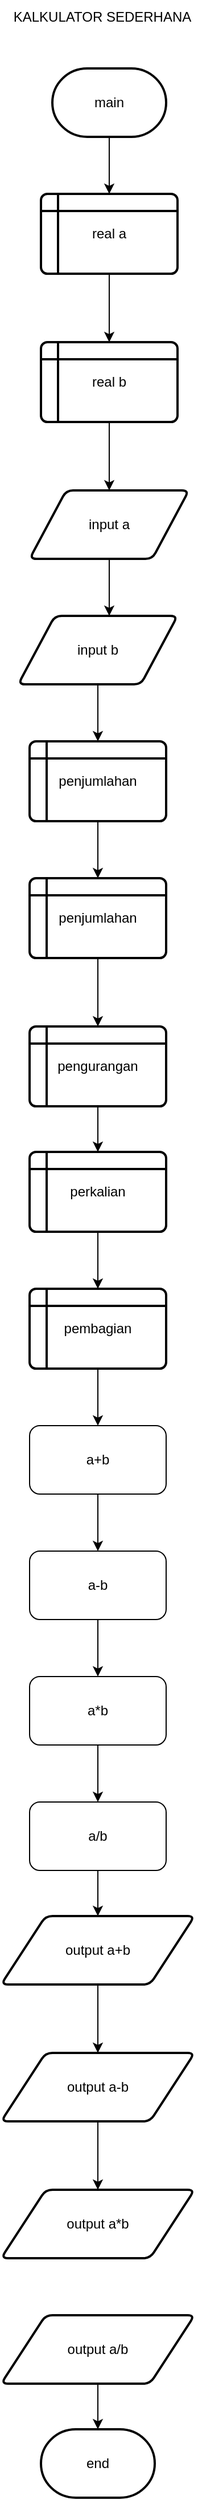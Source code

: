 <mxfile version="21.8.0" type="device">
  <diagram name="Halaman-1" id="JgiNSeR_hWtjkRGS1Z4k">
    <mxGraphModel dx="794" dy="456" grid="1" gridSize="10" guides="1" tooltips="1" connect="1" arrows="1" fold="1" page="1" pageScale="1" pageWidth="827" pageHeight="1169" math="0" shadow="0">
      <root>
        <mxCell id="0" />
        <mxCell id="1" parent="0" />
        <mxCell id="kEkWyRif2GkTLnnALOaA-17" style="edgeStyle=orthogonalEdgeStyle;rounded=0;orthogonalLoop=1;jettySize=auto;html=1;entryX=0.5;entryY=0;entryDx=0;entryDy=0;" edge="1" parent="1" source="kEkWyRif2GkTLnnALOaA-1" target="kEkWyRif2GkTLnnALOaA-3">
          <mxGeometry relative="1" as="geometry" />
        </mxCell>
        <mxCell id="kEkWyRif2GkTLnnALOaA-1" value="main" style="strokeWidth=2;html=1;shape=mxgraph.flowchart.terminator;whiteSpace=wrap;" vertex="1" parent="1">
          <mxGeometry x="370" y="90" width="100" height="60" as="geometry" />
        </mxCell>
        <mxCell id="kEkWyRif2GkTLnnALOaA-2" value="KALKULATOR SEDERHANA" style="text;html=1;strokeColor=none;fillColor=none;align=center;verticalAlign=middle;whiteSpace=wrap;rounded=0;" vertex="1" parent="1">
          <mxGeometry x="331" y="30" width="166" height="30" as="geometry" />
        </mxCell>
        <mxCell id="kEkWyRif2GkTLnnALOaA-18" style="edgeStyle=orthogonalEdgeStyle;rounded=0;orthogonalLoop=1;jettySize=auto;html=1;entryX=0.5;entryY=0;entryDx=0;entryDy=0;" edge="1" parent="1" source="kEkWyRif2GkTLnnALOaA-3" target="kEkWyRif2GkTLnnALOaA-5">
          <mxGeometry relative="1" as="geometry" />
        </mxCell>
        <mxCell id="kEkWyRif2GkTLnnALOaA-3" value="real a" style="shape=internalStorage;whiteSpace=wrap;html=1;dx=15;dy=15;rounded=1;arcSize=8;strokeWidth=2;" vertex="1" parent="1">
          <mxGeometry x="360" y="200" width="120" height="70" as="geometry" />
        </mxCell>
        <mxCell id="kEkWyRif2GkTLnnALOaA-19" style="edgeStyle=orthogonalEdgeStyle;rounded=0;orthogonalLoop=1;jettySize=auto;html=1;entryX=0.5;entryY=0;entryDx=0;entryDy=0;" edge="1" parent="1" source="kEkWyRif2GkTLnnALOaA-5" target="kEkWyRif2GkTLnnALOaA-6">
          <mxGeometry relative="1" as="geometry" />
        </mxCell>
        <mxCell id="kEkWyRif2GkTLnnALOaA-5" value="real b" style="shape=internalStorage;whiteSpace=wrap;html=1;dx=15;dy=15;rounded=1;arcSize=8;strokeWidth=2;" vertex="1" parent="1">
          <mxGeometry x="360" y="330" width="120" height="70" as="geometry" />
        </mxCell>
        <mxCell id="kEkWyRif2GkTLnnALOaA-20" style="edgeStyle=orthogonalEdgeStyle;rounded=0;orthogonalLoop=1;jettySize=auto;html=1;" edge="1" parent="1" source="kEkWyRif2GkTLnnALOaA-6">
          <mxGeometry relative="1" as="geometry">
            <mxPoint x="420" y="570" as="targetPoint" />
          </mxGeometry>
        </mxCell>
        <mxCell id="kEkWyRif2GkTLnnALOaA-6" value="input a" style="shape=parallelogram;html=1;strokeWidth=2;perimeter=parallelogramPerimeter;whiteSpace=wrap;rounded=1;arcSize=12;size=0.23;" vertex="1" parent="1">
          <mxGeometry x="350" y="460" width="140" height="60" as="geometry" />
        </mxCell>
        <mxCell id="kEkWyRif2GkTLnnALOaA-23" style="edgeStyle=orthogonalEdgeStyle;rounded=0;orthogonalLoop=1;jettySize=auto;html=1;entryX=0.5;entryY=0;entryDx=0;entryDy=0;" edge="1" parent="1" source="kEkWyRif2GkTLnnALOaA-7" target="kEkWyRif2GkTLnnALOaA-8">
          <mxGeometry relative="1" as="geometry" />
        </mxCell>
        <mxCell id="kEkWyRif2GkTLnnALOaA-7" value="input b" style="shape=parallelogram;html=1;strokeWidth=2;perimeter=parallelogramPerimeter;whiteSpace=wrap;rounded=1;arcSize=12;size=0.23;" vertex="1" parent="1">
          <mxGeometry x="340" y="570" width="140" height="60" as="geometry" />
        </mxCell>
        <mxCell id="kEkWyRif2GkTLnnALOaA-24" style="edgeStyle=orthogonalEdgeStyle;rounded=0;orthogonalLoop=1;jettySize=auto;html=1;entryX=0.5;entryY=0;entryDx=0;entryDy=0;" edge="1" parent="1" source="kEkWyRif2GkTLnnALOaA-8" target="kEkWyRif2GkTLnnALOaA-9">
          <mxGeometry relative="1" as="geometry" />
        </mxCell>
        <mxCell id="kEkWyRif2GkTLnnALOaA-8" value="penjumlahan" style="shape=internalStorage;whiteSpace=wrap;html=1;dx=15;dy=15;rounded=1;arcSize=8;strokeWidth=2;" vertex="1" parent="1">
          <mxGeometry x="350" y="680" width="120" height="70" as="geometry" />
        </mxCell>
        <mxCell id="kEkWyRif2GkTLnnALOaA-25" style="edgeStyle=orthogonalEdgeStyle;rounded=0;orthogonalLoop=1;jettySize=auto;html=1;entryX=0.5;entryY=0;entryDx=0;entryDy=0;" edge="1" parent="1" source="kEkWyRif2GkTLnnALOaA-9" target="kEkWyRif2GkTLnnALOaA-10">
          <mxGeometry relative="1" as="geometry" />
        </mxCell>
        <mxCell id="kEkWyRif2GkTLnnALOaA-9" value="penjumlahan" style="shape=internalStorage;whiteSpace=wrap;html=1;dx=15;dy=15;rounded=1;arcSize=8;strokeWidth=2;" vertex="1" parent="1">
          <mxGeometry x="350" y="800" width="120" height="70" as="geometry" />
        </mxCell>
        <mxCell id="kEkWyRif2GkTLnnALOaA-26" value="" style="edgeStyle=orthogonalEdgeStyle;rounded=0;orthogonalLoop=1;jettySize=auto;html=1;" edge="1" parent="1" source="kEkWyRif2GkTLnnALOaA-10" target="kEkWyRif2GkTLnnALOaA-11">
          <mxGeometry relative="1" as="geometry" />
        </mxCell>
        <mxCell id="kEkWyRif2GkTLnnALOaA-10" value="pengurangan" style="shape=internalStorage;whiteSpace=wrap;html=1;dx=15;dy=15;rounded=1;arcSize=8;strokeWidth=2;" vertex="1" parent="1">
          <mxGeometry x="350" y="930" width="120" height="70" as="geometry" />
        </mxCell>
        <mxCell id="kEkWyRif2GkTLnnALOaA-27" value="" style="edgeStyle=orthogonalEdgeStyle;rounded=0;orthogonalLoop=1;jettySize=auto;html=1;" edge="1" parent="1" source="kEkWyRif2GkTLnnALOaA-11" target="kEkWyRif2GkTLnnALOaA-12">
          <mxGeometry relative="1" as="geometry" />
        </mxCell>
        <mxCell id="kEkWyRif2GkTLnnALOaA-11" value="perkalian" style="shape=internalStorage;whiteSpace=wrap;html=1;dx=15;dy=15;rounded=1;arcSize=8;strokeWidth=2;" vertex="1" parent="1">
          <mxGeometry x="350" y="1040" width="120" height="70" as="geometry" />
        </mxCell>
        <mxCell id="kEkWyRif2GkTLnnALOaA-28" value="" style="edgeStyle=orthogonalEdgeStyle;rounded=0;orthogonalLoop=1;jettySize=auto;html=1;" edge="1" parent="1" source="kEkWyRif2GkTLnnALOaA-12" target="kEkWyRif2GkTLnnALOaA-13">
          <mxGeometry relative="1" as="geometry" />
        </mxCell>
        <mxCell id="kEkWyRif2GkTLnnALOaA-12" value="pembagian" style="shape=internalStorage;whiteSpace=wrap;html=1;dx=15;dy=15;rounded=1;arcSize=8;strokeWidth=2;" vertex="1" parent="1">
          <mxGeometry x="350" y="1160" width="120" height="70" as="geometry" />
        </mxCell>
        <mxCell id="kEkWyRif2GkTLnnALOaA-29" style="edgeStyle=orthogonalEdgeStyle;rounded=0;orthogonalLoop=1;jettySize=auto;html=1;" edge="1" parent="1" source="kEkWyRif2GkTLnnALOaA-13" target="kEkWyRif2GkTLnnALOaA-14">
          <mxGeometry relative="1" as="geometry" />
        </mxCell>
        <mxCell id="kEkWyRif2GkTLnnALOaA-13" value="a+b" style="rounded=1;whiteSpace=wrap;html=1;fontStyle=0" vertex="1" parent="1">
          <mxGeometry x="350" y="1280" width="120" height="60" as="geometry" />
        </mxCell>
        <mxCell id="kEkWyRif2GkTLnnALOaA-30" value="" style="edgeStyle=orthogonalEdgeStyle;rounded=0;orthogonalLoop=1;jettySize=auto;html=1;" edge="1" parent="1" source="kEkWyRif2GkTLnnALOaA-14" target="kEkWyRif2GkTLnnALOaA-15">
          <mxGeometry relative="1" as="geometry" />
        </mxCell>
        <mxCell id="kEkWyRif2GkTLnnALOaA-14" value="a-b" style="rounded=1;whiteSpace=wrap;html=1;fontStyle=0" vertex="1" parent="1">
          <mxGeometry x="350" y="1390" width="120" height="60" as="geometry" />
        </mxCell>
        <mxCell id="kEkWyRif2GkTLnnALOaA-31" value="" style="edgeStyle=orthogonalEdgeStyle;rounded=0;orthogonalLoop=1;jettySize=auto;html=1;" edge="1" parent="1" source="kEkWyRif2GkTLnnALOaA-15" target="kEkWyRif2GkTLnnALOaA-16">
          <mxGeometry relative="1" as="geometry" />
        </mxCell>
        <mxCell id="kEkWyRif2GkTLnnALOaA-15" value="a*b" style="rounded=1;whiteSpace=wrap;html=1;fontStyle=0" vertex="1" parent="1">
          <mxGeometry x="350" y="1500" width="120" height="60" as="geometry" />
        </mxCell>
        <mxCell id="kEkWyRif2GkTLnnALOaA-36" style="edgeStyle=orthogonalEdgeStyle;rounded=0;orthogonalLoop=1;jettySize=auto;html=1;entryX=0.5;entryY=0;entryDx=0;entryDy=0;" edge="1" parent="1" source="kEkWyRif2GkTLnnALOaA-16" target="kEkWyRif2GkTLnnALOaA-32">
          <mxGeometry relative="1" as="geometry" />
        </mxCell>
        <mxCell id="kEkWyRif2GkTLnnALOaA-16" value="a/b" style="rounded=1;whiteSpace=wrap;html=1;fontStyle=0" vertex="1" parent="1">
          <mxGeometry x="350" y="1610" width="120" height="60" as="geometry" />
        </mxCell>
        <mxCell id="kEkWyRif2GkTLnnALOaA-37" value="" style="edgeStyle=orthogonalEdgeStyle;rounded=0;orthogonalLoop=1;jettySize=auto;html=1;" edge="1" parent="1" source="kEkWyRif2GkTLnnALOaA-32" target="kEkWyRif2GkTLnnALOaA-35">
          <mxGeometry relative="1" as="geometry" />
        </mxCell>
        <mxCell id="kEkWyRif2GkTLnnALOaA-32" value="output a+b" style="shape=parallelogram;html=1;strokeWidth=2;perimeter=parallelogramPerimeter;whiteSpace=wrap;rounded=1;arcSize=12;size=0.23;" vertex="1" parent="1">
          <mxGeometry x="325" y="1710" width="170" height="60" as="geometry" />
        </mxCell>
        <mxCell id="kEkWyRif2GkTLnnALOaA-40" value="" style="edgeStyle=orthogonalEdgeStyle;rounded=0;orthogonalLoop=1;jettySize=auto;html=1;" edge="1" parent="1" source="kEkWyRif2GkTLnnALOaA-33" target="kEkWyRif2GkTLnnALOaA-39">
          <mxGeometry relative="1" as="geometry" />
        </mxCell>
        <mxCell id="kEkWyRif2GkTLnnALOaA-33" value="output a/b" style="shape=parallelogram;html=1;strokeWidth=2;perimeter=parallelogramPerimeter;whiteSpace=wrap;rounded=1;arcSize=12;size=0.23;" vertex="1" parent="1">
          <mxGeometry x="325" y="2060" width="170" height="60" as="geometry" />
        </mxCell>
        <mxCell id="kEkWyRif2GkTLnnALOaA-34" value="output a*b" style="shape=parallelogram;html=1;strokeWidth=2;perimeter=parallelogramPerimeter;whiteSpace=wrap;rounded=1;arcSize=12;size=0.23;" vertex="1" parent="1">
          <mxGeometry x="325" y="1950" width="170" height="60" as="geometry" />
        </mxCell>
        <mxCell id="kEkWyRif2GkTLnnALOaA-38" value="" style="edgeStyle=orthogonalEdgeStyle;rounded=0;orthogonalLoop=1;jettySize=auto;html=1;" edge="1" parent="1" source="kEkWyRif2GkTLnnALOaA-35" target="kEkWyRif2GkTLnnALOaA-34">
          <mxGeometry relative="1" as="geometry" />
        </mxCell>
        <mxCell id="kEkWyRif2GkTLnnALOaA-35" value="output a-b" style="shape=parallelogram;html=1;strokeWidth=2;perimeter=parallelogramPerimeter;whiteSpace=wrap;rounded=1;arcSize=12;size=0.23;" vertex="1" parent="1">
          <mxGeometry x="325" y="1830" width="170" height="60" as="geometry" />
        </mxCell>
        <mxCell id="kEkWyRif2GkTLnnALOaA-39" value="end" style="strokeWidth=2;html=1;shape=mxgraph.flowchart.terminator;whiteSpace=wrap;" vertex="1" parent="1">
          <mxGeometry x="360" y="2160" width="100" height="60" as="geometry" />
        </mxCell>
      </root>
    </mxGraphModel>
  </diagram>
</mxfile>
